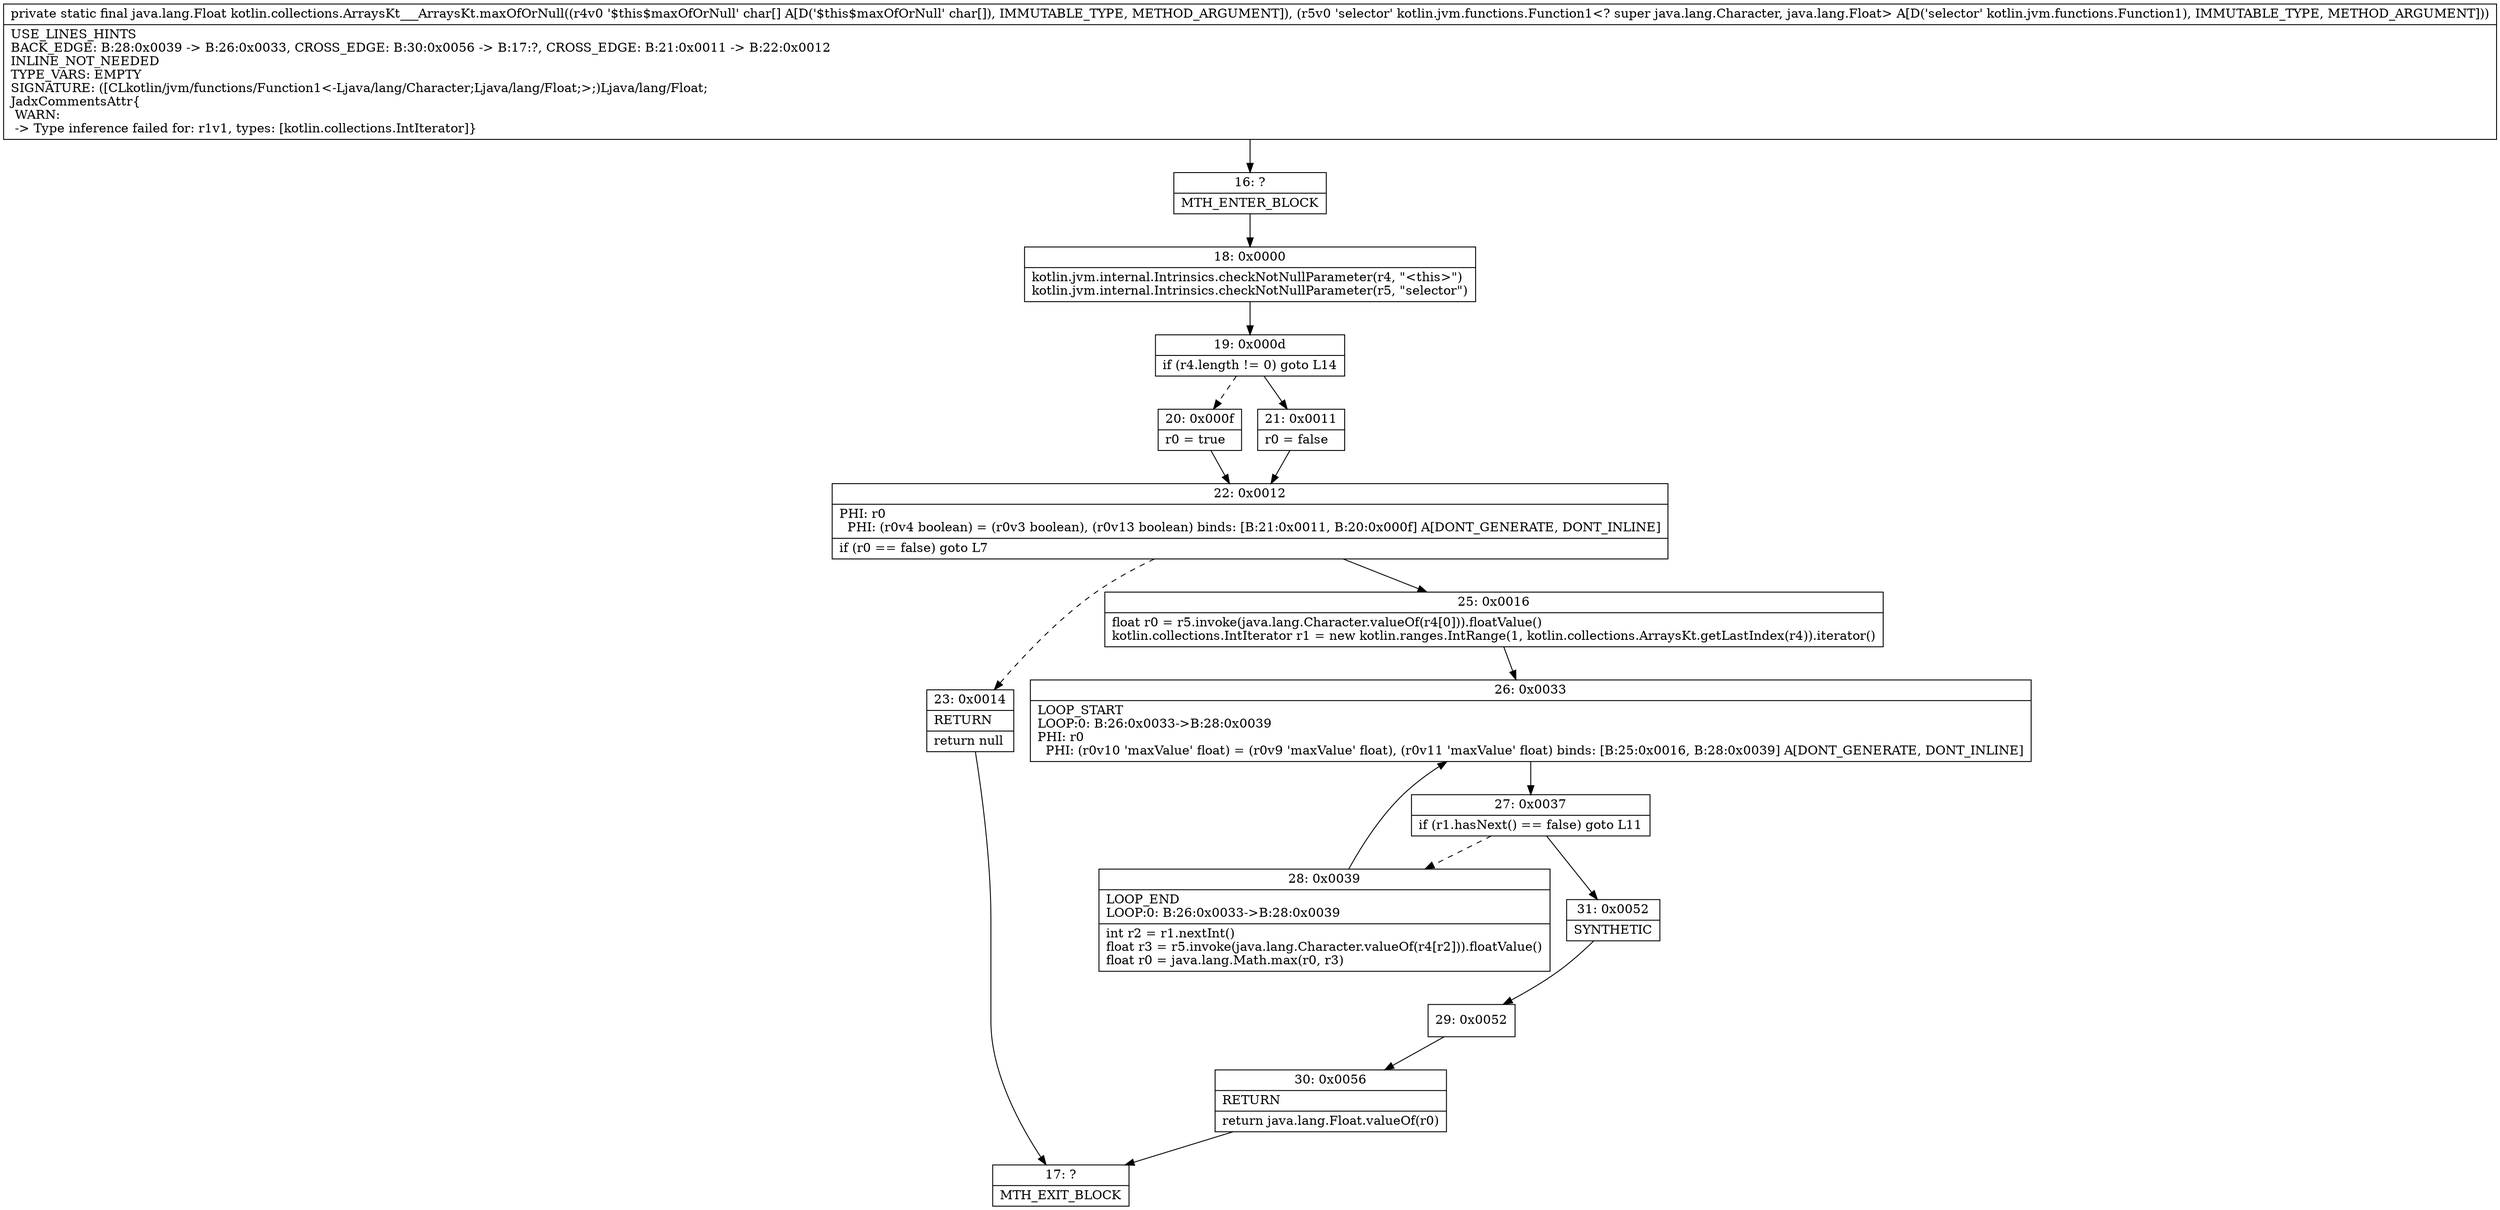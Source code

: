 digraph "CFG forkotlin.collections.ArraysKt___ArraysKt.maxOfOrNull([CLkotlin\/jvm\/functions\/Function1;)Ljava\/lang\/Float;" {
Node_16 [shape=record,label="{16\:\ ?|MTH_ENTER_BLOCK\l}"];
Node_18 [shape=record,label="{18\:\ 0x0000|kotlin.jvm.internal.Intrinsics.checkNotNullParameter(r4, \"\<this\>\")\lkotlin.jvm.internal.Intrinsics.checkNotNullParameter(r5, \"selector\")\l}"];
Node_19 [shape=record,label="{19\:\ 0x000d|if (r4.length != 0) goto L14\l}"];
Node_20 [shape=record,label="{20\:\ 0x000f|r0 = true\l}"];
Node_22 [shape=record,label="{22\:\ 0x0012|PHI: r0 \l  PHI: (r0v4 boolean) = (r0v3 boolean), (r0v13 boolean) binds: [B:21:0x0011, B:20:0x000f] A[DONT_GENERATE, DONT_INLINE]\l|if (r0 == false) goto L7\l}"];
Node_23 [shape=record,label="{23\:\ 0x0014|RETURN\l|return null\l}"];
Node_17 [shape=record,label="{17\:\ ?|MTH_EXIT_BLOCK\l}"];
Node_25 [shape=record,label="{25\:\ 0x0016|float r0 = r5.invoke(java.lang.Character.valueOf(r4[0])).floatValue()\lkotlin.collections.IntIterator r1 = new kotlin.ranges.IntRange(1, kotlin.collections.ArraysKt.getLastIndex(r4)).iterator()\l}"];
Node_26 [shape=record,label="{26\:\ 0x0033|LOOP_START\lLOOP:0: B:26:0x0033\-\>B:28:0x0039\lPHI: r0 \l  PHI: (r0v10 'maxValue' float) = (r0v9 'maxValue' float), (r0v11 'maxValue' float) binds: [B:25:0x0016, B:28:0x0039] A[DONT_GENERATE, DONT_INLINE]\l}"];
Node_27 [shape=record,label="{27\:\ 0x0037|if (r1.hasNext() == false) goto L11\l}"];
Node_28 [shape=record,label="{28\:\ 0x0039|LOOP_END\lLOOP:0: B:26:0x0033\-\>B:28:0x0039\l|int r2 = r1.nextInt()\lfloat r3 = r5.invoke(java.lang.Character.valueOf(r4[r2])).floatValue()\lfloat r0 = java.lang.Math.max(r0, r3)\l}"];
Node_31 [shape=record,label="{31\:\ 0x0052|SYNTHETIC\l}"];
Node_29 [shape=record,label="{29\:\ 0x0052}"];
Node_30 [shape=record,label="{30\:\ 0x0056|RETURN\l|return java.lang.Float.valueOf(r0)\l}"];
Node_21 [shape=record,label="{21\:\ 0x0011|r0 = false\l}"];
MethodNode[shape=record,label="{private static final java.lang.Float kotlin.collections.ArraysKt___ArraysKt.maxOfOrNull((r4v0 '$this$maxOfOrNull' char[] A[D('$this$maxOfOrNull' char[]), IMMUTABLE_TYPE, METHOD_ARGUMENT]), (r5v0 'selector' kotlin.jvm.functions.Function1\<? super java.lang.Character, java.lang.Float\> A[D('selector' kotlin.jvm.functions.Function1), IMMUTABLE_TYPE, METHOD_ARGUMENT]))  | USE_LINES_HINTS\lBACK_EDGE: B:28:0x0039 \-\> B:26:0x0033, CROSS_EDGE: B:30:0x0056 \-\> B:17:?, CROSS_EDGE: B:21:0x0011 \-\> B:22:0x0012\lINLINE_NOT_NEEDED\lTYPE_VARS: EMPTY\lSIGNATURE: ([CLkotlin\/jvm\/functions\/Function1\<\-Ljava\/lang\/Character;Ljava\/lang\/Float;\>;)Ljava\/lang\/Float;\lJadxCommentsAttr\{\l WARN: \l \-\> Type inference failed for: r1v1, types: [kotlin.collections.IntIterator]\}\l}"];
MethodNode -> Node_16;Node_16 -> Node_18;
Node_18 -> Node_19;
Node_19 -> Node_20[style=dashed];
Node_19 -> Node_21;
Node_20 -> Node_22;
Node_22 -> Node_23[style=dashed];
Node_22 -> Node_25;
Node_23 -> Node_17;
Node_25 -> Node_26;
Node_26 -> Node_27;
Node_27 -> Node_28[style=dashed];
Node_27 -> Node_31;
Node_28 -> Node_26;
Node_31 -> Node_29;
Node_29 -> Node_30;
Node_30 -> Node_17;
Node_21 -> Node_22;
}

